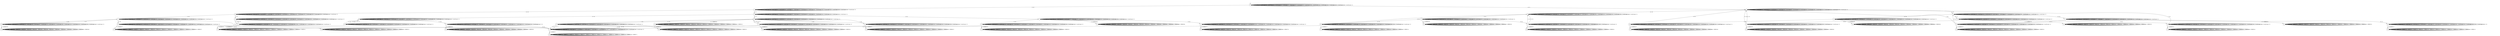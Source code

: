 digraph g {
__start0 [label="" shape="none"];

	s0 [shape="circle" label="0"];
	s1 [shape="circle" label="1"];
	s2 [shape="circle" label="2"];
	s3 [shape="circle" label="3"];
	s4 [shape="circle" label="4"];
	s5 [shape="circle" label="5"];
	s6 [shape="circle" label="6"];
	s7 [shape="circle" label="7"];
	s8 [shape="circle" label="8"];
	s9 [shape="circle" label="9"];
	s10 [shape="circle" label="10"];
	s11 [shape="circle" label="11"];
	s12 [shape="circle" label="12"];
	s13 [shape="circle" label="13"];
	s14 [shape="circle" label="14"];
	s15 [shape="circle" label="15"];
	s16 [shape="circle" label="16"];
	s17 [shape="circle" label="17"];
	s18 [shape="circle" label="18"];
	s19 [shape="circle" label="19"];
	s20 [shape="circle" label="20"];
	s21 [shape="circle" label="21"];
	s22 [shape="circle" label="22"];
	s23 [shape="circle" label="23"];
	s24 [shape="circle" label="24"];
	s25 [shape="circle" label="25"];
	s26 [shape="circle" label="26"];
	s27 [shape="circle" label="27"];
	s28 [shape="circle" label="28"];
	s29 [shape="circle" label="29"];
	s30 [shape="circle" label="30"];
	s31 [shape="circle" label="31"];
	s32 [shape="circle" label="32"];
	s33 [shape="circle" label="33"];
	s34 [shape="circle" label="34"];
	s35 [shape="circle" label="35"];
	s36 [shape="circle" label="36"];
	s37 [shape="circle" label="37"];
	s38 [shape="circle" label="38"];
	s39 [shape="circle" label="39"];
	s40 [shape="circle" label="40"];
	s41 [shape="circle" label="41"];
	s42 [shape="circle" label="42"];
	s43 [shape="circle" label="43"];
	s44 [shape="circle" label="44"];
	s45 [shape="circle" label="45"];
	s46 [shape="circle" label="46"];
	s47 [shape="circle" label="47"];
	s48 [shape="circle" label="48"];
	s49 [shape="circle" label="49"];
	s50 [shape="circle" label="50"];
	s51 [shape="circle" label="51"];
	s52 [shape="circle" label="52"];
	s53 [shape="circle" label="53"];
	s54 [shape="circle" label="54"];
	s55 [shape="circle" label="55"];
	s56 [shape="circle" label="56"];
	s57 [shape="circle" label="57"];
	s0 -> s0 [label="1 / Invalid input: 1;"];
	s0 -> s0 [label="2 / Invalid input: 2;"];
	s0 -> s0 [label="3 / Invalid input: 3;"];
	s0 -> s0 [label="4 / Invalid input: 4;"];
	s0 -> s0 [label="5 / Invalid input: 5;"];
	s0 -> s1 [label="6 / 20;"];
	s0 -> s0 [label="7 / Invalid input: 7;"];
	s0 -> s2 [label="8 / 17;"];
	s0 -> s0 [label="9 / Invalid input: 9;"];
	s0 -> s0 [label="10 / Invalid input: 10;"];
	s0 -> s0 [label="11 / Invalid input: 11;"];
	s0 -> s0 [label="12 / Invalid input: 12;"];
	s0 -> s0 [label="13 / Invalid input: 13;"];
	s0 -> s0 [label="14 / Invalid input: 14;"];
	s0 -> s0 [label="15 / Invalid input: 15;"];
	s1 -> s1 [label="1 / Invalid input: 1;"];
	s1 -> s1 [label="2 / Invalid input: 2;"];
	s1 -> s1 [label="3 / Invalid input: 3;"];
	s1 -> s1 [label="4 / Invalid input: 4;"];
	s1 -> s3 [label="5 / 20;"];
	s1 -> s1 [label="6 / Invalid input: 6;"];
	s1 -> s1 [label="7 / Invalid input: 7;"];
	s1 -> s1 [label="8 / Invalid input: 8;"];
	s1 -> s1 [label="9 / Invalid input: 9;"];
	s1 -> s4 [label="10 / 19;"];
	s1 -> s1 [label="11 / Invalid input: 11;"];
	s1 -> s1 [label="12 / Invalid input: 12;"];
	s1 -> s1 [label="13 / Invalid input: 13;"];
	s1 -> s1 [label="14 / Invalid input: 14;"];
	s1 -> s1 [label="15 / Invalid input: 15;"];
	s2 -> s2 [label="1 / Invalid input: 1;"];
	s2 -> s2 [label="2 / Invalid input: 2;"];
	s2 -> s2 [label="3 / Invalid input: 3;"];
	s2 -> s2 [label="4 / Invalid input: 4;"];
	s2 -> s2 [label="5 / Invalid input: 5;"];
	s2 -> s2 [label="6 / Invalid input: 6;"];
	s2 -> s2 [label="7 / Invalid input: 7;"];
	s2 -> s2 [label="8 / Invalid input: 8;"];
	s2 -> s5 [label="9 / 23;"];
	s2 -> s2 [label="10 / Invalid input: 10;"];
	s2 -> s2 [label="11 / Invalid input: 11;"];
	s2 -> s2 [label="12 / Invalid input: 12;"];
	s2 -> s2 [label="13 / Invalid input: 13;"];
	s2 -> s6 [label="14 / 18;"];
	s2 -> s2 [label="15 / Invalid input: 15;"];
	s3 -> s3 [label="1 / Invalid input: 1;"];
	s3 -> s7 [label="2 / 22;"];
	s3 -> s3 [label="3 / Invalid input: 3;"];
	s3 -> s3 [label="4 / Invalid input: 4;"];
	s3 -> s3 [label="5 / Invalid input: 5;"];
	s3 -> s3 [label="6 / Invalid input: 6;"];
	s3 -> s3 [label="7 / Invalid input: 7;"];
	s3 -> s3 [label="8 / Invalid input: 8;"];
	s3 -> s3 [label="9 / Invalid input: 9;"];
	s3 -> s8 [label="10 / 17;"];
	s3 -> s3 [label="11 / Invalid input: 11;"];
	s3 -> s3 [label="12 / Invalid input: 12;"];
	s3 -> s3 [label="13 / Invalid input: 13;"];
	s3 -> s3 [label="14 / Invalid input: 14;"];
	s3 -> s9 [label="15 / 23;"];
	s4 -> s4 [label="1 / Invalid input: 1;"];
	s4 -> s10 [label="2 / 16;"];
	s4 -> s4 [label="3 / Invalid input: 3;"];
	s4 -> s4 [label="4 / Invalid input: 4;"];
	s4 -> s11 [label="5 / 23;"];
	s4 -> s4 [label="6 / Invalid input: 6;"];
	s4 -> s4 [label="7 / Invalid input: 7;"];
	s4 -> s4 [label="8 / Invalid input: 8;"];
	s4 -> s4 [label="9 / Invalid input: 9;"];
	s4 -> s4 [label="10 / Invalid input: 10;"];
	s4 -> s4 [label="11 / Invalid input: 11;"];
	s4 -> s4 [label="12 / Invalid input: 12;"];
	s4 -> s4 [label="13 / Invalid input: 13;"];
	s4 -> s4 [label="14 / Invalid input: 14;"];
	s4 -> s4 [label="15 / Invalid input: 15;"];
	s5 -> s5 [label="1 / Invalid input: 1;"];
	s5 -> s5 [label="2 / Invalid input: 2;"];
	s5 -> s5 [label="3 / Invalid input: 3;"];
	s5 -> s5 [label="4 / Invalid input: 4;"];
	s5 -> s5 [label="5 / Invalid input: 5;"];
	s5 -> s5 [label="6 / Invalid input: 6;"];
	s5 -> s5 [label="7 / Invalid input: 7;"];
	s5 -> s5 [label="8 / Invalid input: 8;"];
	s5 -> s12 [label="9 / 17;"];
	s5 -> s5 [label="10 / Invalid input: 10;"];
	s5 -> s5 [label="11 / Invalid input: 11;"];
	s5 -> s5 [label="12 / Invalid input: 12;"];
	s5 -> s13 [label="13 / 18;"];
	s5 -> s14 [label="14 / 26;"];
	s5 -> s5 [label="15 / Invalid input: 15;"];
	s6 -> s6 [label="1 / Invalid input: 1;"];
	s6 -> s6 [label="2 / Invalid input: 2;"];
	s6 -> s6 [label="3 / Invalid input: 3;"];
	s6 -> s6 [label="4 / Invalid input: 4;"];
	s6 -> s6 [label="5 / Invalid input: 5;"];
	s6 -> s6 [label="6 / Invalid input: 6;"];
	s6 -> s6 [label="7 / Invalid input: 7;"];
	s6 -> s6 [label="8 / Invalid input: 8;"];
	s6 -> s15 [label="9 / 21;"];
	s6 -> s6 [label="10 / Invalid input: 10;"];
	s6 -> s6 [label="11 / Invalid input: 11;"];
	s6 -> s6 [label="12 / Invalid input: 12;"];
	s6 -> s6 [label="13 / Invalid input: 13;"];
	s6 -> s6 [label="14 / Invalid input: 14;"];
	s6 -> s6 [label="15 / Invalid input: 15;"];
	s7 -> s7 [label="1 / Invalid input: 1;"];
	s7 -> s7 [label="2 / Invalid input: 2;"];
	s7 -> s7 [label="3 / Invalid input: 3;"];
	s7 -> s16 [label="4 / 16;ERROR 86;"];
	s7 -> s7 [label="5 / Invalid input: 5;"];
	s7 -> s17 [label="6 / 23;"];
	s7 -> s7 [label="7 / Invalid input: 7;"];
	s7 -> s7 [label="8 / Invalid input: 8;"];
	s7 -> s18 [label="9 / 25;"];
	s7 -> s7 [label="10 / Invalid input: 10;"];
	s7 -> s7 [label="11 / Invalid input: 11;"];
	s7 -> s7 [label="12 / Invalid input: 12;"];
	s7 -> s7 [label="13 / Invalid input: 13;"];
	s7 -> s7 [label="14 / Invalid input: 14;"];
	s7 -> s7 [label="15 / Invalid input: 15;"];
	s8 -> s8 [label="1 / Invalid input: 1;"];
	s8 -> s8 [label="2 / Invalid input: 2;"];
	s8 -> s8 [label="3 / Invalid input: 3;"];
	s8 -> s8 [label="4 / Invalid input: 4;"];
	s8 -> s8 [label="5 / Invalid input: 5;"];
	s8 -> s8 [label="6 / Invalid input: 6;"];
	s8 -> s19 [label="7 / 22;"];
	s8 -> s20 [label="8 / 17;ERROR 43;"];
	s8 -> s8 [label="9 / Invalid input: 9;"];
	s8 -> s21 [label="10 / 21;"];
	s8 -> s8 [label="11 / Invalid input: 11;"];
	s8 -> s8 [label="12 / Invalid input: 12;"];
	s8 -> s22 [label="13 / 19;"];
	s8 -> s8 [label="14 / Invalid input: 14;"];
	s8 -> s8 [label="15 / Invalid input: 15;"];
	s9 -> s9 [label="1 / Invalid input: 1;"];
	s9 -> s9 [label="2 / Invalid input: 2;"];
	s9 -> s9 [label="3 / Invalid input: 3;"];
	s9 -> s9 [label="4 / Invalid input: 4;"];
	s9 -> s9 [label="5 / Invalid input: 5;"];
	s9 -> s9 [label="6 / Invalid input: 6;"];
	s9 -> s9 [label="7 / Invalid input: 7;"];
	s9 -> s9 [label="8 / Invalid input: 8;"];
	s9 -> s9 [label="9 / Invalid input: 9;"];
	s9 -> s9 [label="10 / Invalid input: 10;"];
	s9 -> s23 [label="11 / 26;"];
	s9 -> s9 [label="12 / Invalid input: 12;"];
	s9 -> s24 [label="13 / 22;"];
	s9 -> s9 [label="14 / Invalid input: 14;"];
	s9 -> s9 [label="15 / Invalid input: 15;"];
	s10 -> s10 [label="1 / Invalid input: 1;"];
	s10 -> s10 [label="2 / Invalid input: 2;"];
	s10 -> s10 [label="3 / Invalid input: 3;"];
	s10 -> s10 [label="4 / Invalid input: 4;"];
	s10 -> s10 [label="5 / Invalid input: 5;"];
	s10 -> s10 [label="6 / Invalid input: 6;"];
	s10 -> s10 [label="7 / Invalid input: 7;"];
	s10 -> s10 [label="8 / Invalid input: 8;"];
	s10 -> s10 [label="9 / Invalid input: 9;"];
	s10 -> s10 [label="10 / Invalid input: 10;"];
	s10 -> s10 [label="11 / Invalid input: 11;"];
	s10 -> s10 [label="12 / Invalid input: 12;"];
	s10 -> s25 [label="13 / 18;"];
	s10 -> s10 [label="14 / Invalid input: 14;"];
	s10 -> s10 [label="15 / Invalid input: 15;"];
	s11 -> s11 [label="1 / Invalid input: 1;"];
	s11 -> s11 [label="2 / Invalid input: 2;"];
	s11 -> s11 [label="3 / Invalid input: 3;"];
	s11 -> s11 [label="4 / Invalid input: 4;"];
	s11 -> s11 [label="5 / Invalid input: 5;"];
	s11 -> s11 [label="6 / Invalid input: 6;"];
	s11 -> s11 [label="7 / Invalid input: 7;"];
	s11 -> s26 [label="8 / 20;"];
	s11 -> s27 [label="9 / 22;"];
	s11 -> s11 [label="10 / Invalid input: 10;"];
	s11 -> s11 [label="11 / Invalid input: 11;"];
	s11 -> s11 [label="12 / Invalid input: 12;"];
	s11 -> s28 [label="13 / 24;"];
	s11 -> s11 [label="14 / Invalid input: 14;"];
	s11 -> s11 [label="15 / Invalid input: 15;"];
	s12 -> s12 [label="1 / Invalid input: 1;"];
	s12 -> s12 [label="2 / Invalid input: 2;"];
	s12 -> s12 [label="3 / Invalid input: 3;"];
	s12 -> s12 [label="4 / Invalid input: 4;"];
	s12 -> s29 [label="5 / 24;"];
	s12 -> s12 [label="6 / Invalid input: 6;"];
	s12 -> s12 [label="7 / Invalid input: 7;"];
	s12 -> s12 [label="8 / Invalid input: 8;"];
	s12 -> s30 [label="9 / 23;"];
	s12 -> s12 [label="10 / Invalid input: 10;"];
	s12 -> s31 [label="11 / 22;ERROR 28;"];
	s12 -> s12 [label="12 / Invalid input: 12;"];
	s12 -> s12 [label="13 / Invalid input: 13;"];
	s12 -> s12 [label="14 / Invalid input: 14;"];
	s12 -> s12 [label="15 / Invalid input: 15;"];
	s13 -> s13 [label="1 / Invalid input: 1;"];
	s13 -> s13 [label="2 / Invalid input: 2;"];
	s13 -> s13 [label="3 / Invalid input: 3;"];
	s13 -> s13 [label="4 / Invalid input: 4;"];
	s13 -> s13 [label="5 / Invalid input: 5;"];
	s13 -> s32 [label="6 / 17;ERROR 33;"];
	s13 -> s13 [label="7 / Invalid input: 7;"];
	s13 -> s13 [label="8 / Invalid input: 8;"];
	s13 -> s13 [label="9 / Invalid input: 9;"];
	s13 -> s33 [label="10 / 17;"];
	s13 -> s13 [label="11 / Invalid input: 11;"];
	s13 -> s13 [label="12 / Invalid input: 12;"];
	s13 -> s13 [label="13 / Invalid input: 13;"];
	s13 -> s34 [label="14 / 17;"];
	s13 -> s13 [label="15 / Invalid input: 15;"];
	s14 -> s35 [label="1 / 19;ERROR 69;"];
	s14 -> s14 [label="2 / Invalid input: 2;"];
	s14 -> s14 [label="3 / Invalid input: 3;"];
	s14 -> s36 [label="4 / 26;"];
	s14 -> s14 [label="5 / Invalid input: 5;"];
	s14 -> s14 [label="6 / Invalid input: 6;"];
	s14 -> s14 [label="7 / Invalid input: 7;"];
	s14 -> s14 [label="8 / Invalid input: 8;"];
	s14 -> s14 [label="9 / Invalid input: 9;"];
	s14 -> s14 [label="10 / Invalid input: 10;"];
	s14 -> s14 [label="11 / Invalid input: 11;"];
	s14 -> s14 [label="12 / Invalid input: 12;"];
	s14 -> s14 [label="13 / Invalid input: 13;"];
	s14 -> s14 [label="14 / Invalid input: 14;"];
	s14 -> s14 [label="15 / Invalid input: 15;"];
	s15 -> s15 [label="1 / Invalid input: 1;"];
	s15 -> s15 [label="2 / Invalid input: 2;"];
	s15 -> s15 [label="3 / Invalid input: 3;"];
	s15 -> s15 [label="4 / Invalid input: 4;"];
	s15 -> s15 [label="5 / Invalid input: 5;"];
	s15 -> s15 [label="6 / Invalid input: 6;"];
	s15 -> s15 [label="7 / Invalid input: 7;"];
	s15 -> s37 [label="8 / 24;"];
	s15 -> s15 [label="9 / Invalid input: 9;"];
	s15 -> s15 [label="10 / Invalid input: 10;"];
	s15 -> s15 [label="11 / Invalid input: 11;"];
	s15 -> s15 [label="12 / Invalid input: 12;"];
	s15 -> s38 [label="13 / 24;ERROR 49;"];
	s15 -> s15 [label="14 / Invalid input: 14;"];
	s15 -> s39 [label="15 / 22;"];
	s16 -> s16 [label="1 / ERROR 86;"];
	s16 -> s16 [label="2 / ERROR 86;"];
	s16 -> s16 [label="3 / ERROR 86;"];
	s16 -> s16 [label="4 / ERROR 86;"];
	s16 -> s16 [label="5 / ERROR 86;"];
	s16 -> s16 [label="6 / ERROR 86;"];
	s16 -> s16 [label="7 / ERROR 86;"];
	s16 -> s16 [label="8 / ERROR 86;"];
	s16 -> s16 [label="9 / ERROR 86;"];
	s16 -> s16 [label="10 / ERROR 86;"];
	s16 -> s16 [label="11 / ERROR 86;"];
	s16 -> s16 [label="12 / ERROR 86;"];
	s16 -> s16 [label="13 / ERROR 86;"];
	s16 -> s16 [label="14 / ERROR 86;"];
	s16 -> s16 [label="15 / ERROR 86;"];
	s17 -> s17 [label="1 / Invalid input: 1;"];
	s17 -> s17 [label="2 / Invalid input: 2;"];
	s17 -> s17 [label="3 / Invalid input: 3;"];
	s17 -> s17 [label="4 / Invalid input: 4;"];
	s17 -> s40 [label="5 / 20;ERROR 78;"];
	s17 -> s17 [label="6 / Invalid input: 6;"];
	s17 -> s17 [label="7 / Invalid input: 7;"];
	s17 -> s17 [label="8 / Invalid input: 8;"];
	s17 -> s17 [label="9 / 18;"];
	s17 -> s17 [label="10 / Invalid input: 10;"];
	s17 -> s17 [label="11 / Invalid input: 11;"];
	s17 -> s17 [label="12 / Invalid input: 12;"];
	s17 -> s17 [label="13 / Invalid input: 13;"];
	s17 -> s17 [label="14 / Invalid input: 14;"];
	s17 -> s17 [label="15 / Invalid input: 15;"];
	s18 -> s18 [label="1 / Invalid input: 1;"];
	s18 -> s18 [label="2 / Invalid input: 2;"];
	s18 -> s18 [label="3 / Invalid input: 3;"];
	s18 -> s18 [label="4 / Invalid input: 4;"];
	s18 -> s18 [label="5 / Invalid input: 5;"];
	s18 -> s18 [label="6 / Invalid input: 6;"];
	s18 -> s18 [label="7 / Invalid input: 7;"];
	s18 -> s18 [label="8 / Invalid input: 8;"];
	s18 -> s41 [label="9 / 22;ERROR 30;"];
	s18 -> s27 [label="10 / 20;"];
	s18 -> s18 [label="11 / Invalid input: 11;"];
	s18 -> s18 [label="12 / Invalid input: 12;"];
	s18 -> s18 [label="13 / Invalid input: 13;"];
	s18 -> s18 [label="14 / Invalid input: 14;"];
	s18 -> s18 [label="15 / Invalid input: 15;"];
	s19 -> s19 [label="1 / Invalid input: 1;"];
	s19 -> s19 [label="2 / Invalid input: 2;"];
	s19 -> s19 [label="3 / Invalid input: 3;"];
	s19 -> s19 [label="4 / Invalid input: 4;"];
	s19 -> s8 [label="5 / 20;"];
	s19 -> s19 [label="6 / Invalid input: 6;"];
	s19 -> s19 [label="7 / Invalid input: 7;"];
	s19 -> s42 [label="8 / 17;ERROR 47;"];
	s19 -> s19 [label="9 / Invalid input: 9;"];
	s19 -> s19 [label="10 / Invalid input: 10;"];
	s19 -> s19 [label="11 / Invalid input: 11;"];
	s19 -> s19 [label="12 / Invalid input: 12;"];
	s19 -> s19 [label="13 / Invalid input: 13;"];
	s19 -> s19 [label="14 / Invalid input: 14;"];
	s19 -> s19 [label="15 / Invalid input: 15;"];
	s20 -> s20 [label="1 / ERROR 43;"];
	s20 -> s20 [label="2 / ERROR 43;"];
	s20 -> s20 [label="3 / ERROR 43;"];
	s20 -> s20 [label="4 / ERROR 43;"];
	s20 -> s20 [label="5 / ERROR 43;"];
	s20 -> s20 [label="6 / ERROR 43;"];
	s20 -> s20 [label="7 / ERROR 43;"];
	s20 -> s20 [label="8 / ERROR 43;"];
	s20 -> s20 [label="9 / ERROR 43;"];
	s20 -> s20 [label="10 / ERROR 43;"];
	s20 -> s20 [label="11 / ERROR 43;"];
	s20 -> s20 [label="12 / ERROR 43;"];
	s20 -> s20 [label="13 / ERROR 43;"];
	s20 -> s20 [label="14 / ERROR 43;"];
	s20 -> s20 [label="15 / ERROR 43;"];
	s21 -> s43 [label="1 / 25;ERROR 40;"];
	s21 -> s21 [label="2 / Invalid input: 2;"];
	s21 -> s21 [label="3 / Invalid input: 3;"];
	s21 -> s21 [label="4 / Invalid input: 4;"];
	s21 -> s21 [label="5 / Invalid input: 5;"];
	s21 -> s21 [label="6 / Invalid input: 6;"];
	s21 -> s21 [label="7 / Invalid input: 7;"];
	s21 -> s21 [label="8 / Invalid input: 8;"];
	s21 -> s21 [label="9 / Invalid input: 9;"];
	s21 -> s8 [label="10 / 19;"];
	s21 -> s27 [label="11 / 23;"];
	s21 -> s21 [label="12 / Invalid input: 12;"];
	s21 -> s21 [label="13 / Invalid input: 13;"];
	s21 -> s21 [label="14 / Invalid input: 14;"];
	s21 -> s21 [label="15 / Invalid input: 15;"];
	s22 -> s22 [label="1 / Invalid input: 1;"];
	s22 -> s22 [label="2 / Invalid input: 2;"];
	s22 -> s22 [label="3 / Invalid input: 3;"];
	s22 -> s27 [label="4 / 24;"];
	s22 -> s22 [label="5 / Invalid input: 5;"];
	s22 -> s22 [label="6 / Invalid input: 6;"];
	s22 -> s8 [label="7 / 23;"];
	s22 -> s22 [label="8 / Invalid input: 8;"];
	s22 -> s22 [label="9 / Invalid input: 9;"];
	s22 -> s22 [label="10 / Invalid input: 10;"];
	s22 -> s44 [label="11 / 20;ERROR 25;"];
	s22 -> s22 [label="12 / Invalid input: 12;"];
	s22 -> s27 [label="13 / 17;"];
	s22 -> s22 [label="14 / Invalid input: 14;"];
	s22 -> s22 [label="15 / Invalid input: 15;"];
	s23 -> s23 [label="1 / Invalid input: 1;"];
	s23 -> s23 [label="2 / Invalid input: 2;"];
	s23 -> s45 [label="3 / 22;ERROR 88;"];
	s23 -> s23 [label="4 / Invalid input: 4;"];
	s23 -> s23 [label="5 / Invalid input: 5;"];
	s23 -> s23 [label="6 / Invalid input: 6;"];
	s23 -> s23 [label="7 / Invalid input: 7;"];
	s23 -> s23 [label="8 / Invalid input: 8;"];
	s23 -> s23 [label="9 / Invalid input: 9;"];
	s23 -> s27 [label="10 / 21;"];
	s23 -> s23 [label="11 / Invalid input: 11;"];
	s23 -> s23 [label="12 / Invalid input: 12;"];
	s23 -> s23 [label="13 / Invalid input: 13;"];
	s23 -> s23 [label="14 / Invalid input: 14;"];
	s23 -> s23 [label="15 / 25;"];
	s24 -> s46 [label="1 / 20;ERROR 23;"];
	s24 -> s24 [label="2 / Invalid input: 2;"];
	s24 -> s24 [label="3 / Invalid input: 3;"];
	s24 -> s24 [label="4 / Invalid input: 4;"];
	s24 -> s24 [label="5 / 23;"];
	s24 -> s24 [label="6 / Invalid input: 6;"];
	s24 -> s24 [label="7 / Invalid input: 7;"];
	s24 -> s24 [label="8 / Invalid input: 8;"];
	s24 -> s24 [label="9 / Invalid input: 9;"];
	s24 -> s24 [label="10 / Invalid input: 10;"];
	s24 -> s9 [label="11 / 22;"];
	s24 -> s24 [label="12 / Invalid input: 12;"];
	s24 -> s9 [label="13 / 20;"];
	s24 -> s24 [label="14 / Invalid input: 14;"];
	s24 -> s24 [label="15 / Invalid input: 15;"];
	s25 -> s47 [label="1 / 19;ERROR 41;"];
	s25 -> s25 [label="2 / Invalid input: 2;"];
	s25 -> s25 [label="3 / Invalid input: 3;"];
	s25 -> s25 [label="4 / Invalid input: 4;"];
	s25 -> s25 [label="5 / Invalid input: 5;"];
	s25 -> s25 [label="6 / 20;"];
	s25 -> s25 [label="7 / Invalid input: 7;"];
	s25 -> s25 [label="8 / Invalid input: 8;"];
	s25 -> s10 [label="9 / 25;"];
	s25 -> s25 [label="10 / Invalid input: 10;"];
	s25 -> s25 [label="11 / 24;"];
	s25 -> s25 [label="12 / Invalid input: 12;"];
	s25 -> s25 [label="13 / Invalid input: 13;"];
	s25 -> s25 [label="14 / Invalid input: 14;"];
	s25 -> s25 [label="15 / Invalid input: 15;"];
	s26 -> s11 [label="1 / 23;"];
	s26 -> s26 [label="2 / Invalid input: 2;"];
	s26 -> s26 [label="3 / Invalid input: 3;"];
	s26 -> s26 [label="4 / Invalid input: 4;"];
	s26 -> s26 [label="5 / Invalid input: 5;"];
	s26 -> s26 [label="6 / Invalid input: 6;"];
	s26 -> s26 [label="7 / Invalid input: 7;"];
	s26 -> s26 [label="8 / Invalid input: 8;"];
	s26 -> s48 [label="9 / 20;ERROR 89;"];
	s26 -> s26 [label="10 / Invalid input: 10;"];
	s26 -> s26 [label="11 / Invalid input: 11;"];
	s26 -> s26 [label="12 / Invalid input: 12;"];
	s26 -> s26 [label="13 / Invalid input: 13;"];
	s26 -> s26 [label="14 / Invalid input: 14;"];
	s26 -> s26 [label="15 / Invalid input: 15;"];
	s27 -> s27 [label="1 / 22;"];
	s27 -> s27 [label="2 / Invalid input: 2;"];
	s27 -> s27 [label="3 / Invalid input: 3;"];
	s27 -> s27 [label="4 / Invalid input: 4;"];
	s27 -> s27 [label="5 / Invalid input: 5;"];
	s27 -> s27 [label="6 / Invalid input: 6;"];
	s27 -> s27 [label="7 / Invalid input: 7;"];
	s27 -> s49 [label="8 / 25;ERROR 71;"];
	s27 -> s27 [label="9 / Invalid input: 9;"];
	s27 -> s27 [label="10 / 17;"];
	s27 -> s27 [label="11 / Invalid input: 11;"];
	s27 -> s27 [label="12 / Invalid input: 12;"];
	s27 -> s27 [label="13 / 22;"];
	s27 -> s27 [label="14 / Invalid input: 14;"];
	s27 -> s27 [label="15 / Invalid input: 15;"];
	s28 -> s28 [label="1 / Invalid input: 1;"];
	s28 -> s28 [label="2 / Invalid input: 2;"];
	s28 -> s50 [label="3 / 20;ERROR 57;"];
	s28 -> s28 [label="4 / Invalid input: 4;"];
	s28 -> s28 [label="5 / Invalid input: 5;"];
	s28 -> s28 [label="6 / Invalid input: 6;"];
	s28 -> s28 [label="7 / Invalid input: 7;"];
	s28 -> s28 [label="8 / Invalid input: 8;"];
	s28 -> s28 [label="9 / Invalid input: 9;"];
	s28 -> s28 [label="10 / Invalid input: 10;"];
	s28 -> s28 [label="11 / Invalid input: 11;"];
	s28 -> s28 [label="12 / Invalid input: 12;"];
	s28 -> s27 [label="13 / 19;"];
	s28 -> s28 [label="14 / Invalid input: 14;"];
	s28 -> s28 [label="15 / Invalid input: 15;"];
	s29 -> s29 [label="1 / Invalid input: 1;"];
	s29 -> s29 [label="2 / Invalid input: 2;"];
	s29 -> s29 [label="3 / Invalid input: 3;"];
	s29 -> s29 [label="4 / Invalid input: 4;"];
	s29 -> s29 [label="5 / Invalid input: 5;"];
	s29 -> s29 [label="6 / Invalid input: 6;"];
	s29 -> s2 [label="7 / 18;"];
	s29 -> s29 [label="8 / Invalid input: 8;"];
	s29 -> s51 [label="9 / 16;ERROR 42;"];
	s29 -> s29 [label="10 / Invalid input: 10;"];
	s29 -> s29 [label="11 / Invalid input: 11;"];
	s29 -> s29 [label="12 / Invalid input: 12;"];
	s29 -> s29 [label="13 / Invalid input: 13;"];
	s29 -> s29 [label="14 / Invalid input: 14;"];
	s29 -> s29 [label="15 / Invalid input: 15;"];
	s30 -> s30 [label="1 / Invalid input: 1;"];
	s30 -> s30 [label="2 / Invalid input: 2;"];
	s30 -> s30 [label="3 / Invalid input: 3;"];
	s30 -> s30 [label="4 / Invalid input: 4;"];
	s30 -> s52 [label="5 / 22;ERROR 80;"];
	s30 -> s30 [label="6 / Invalid input: 6;"];
	s30 -> s30 [label="7 / Invalid input: 7;"];
	s30 -> s30 [label="8 / Invalid input: 8;"];
	s30 -> s30 [label="9 / Invalid input: 9;"];
	s30 -> s2 [label="10 / 19;"];
	s30 -> s30 [label="11 / Invalid input: 11;"];
	s30 -> s2 [label="12 / 22;"];
	s30 -> s30 [label="13 / Invalid input: 13;"];
	s30 -> s30 [label="14 / Invalid input: 14;"];
	s30 -> s30 [label="15 / Invalid input: 15;"];
	s31 -> s31 [label="1 / ERROR 28;"];
	s31 -> s31 [label="2 / ERROR 28;"];
	s31 -> s31 [label="3 / ERROR 28;"];
	s31 -> s31 [label="4 / ERROR 28;"];
	s31 -> s31 [label="5 / ERROR 28;"];
	s31 -> s31 [label="6 / ERROR 28;"];
	s31 -> s31 [label="7 / ERROR 28;"];
	s31 -> s31 [label="8 / ERROR 28;"];
	s31 -> s31 [label="9 / ERROR 28;"];
	s31 -> s31 [label="10 / ERROR 28;"];
	s31 -> s31 [label="11 / ERROR 28;"];
	s31 -> s31 [label="12 / ERROR 28;"];
	s31 -> s31 [label="13 / ERROR 28;"];
	s31 -> s31 [label="14 / ERROR 28;"];
	s31 -> s31 [label="15 / ERROR 28;"];
	s32 -> s32 [label="1 / ERROR 33;"];
	s32 -> s32 [label="2 / ERROR 33;"];
	s32 -> s32 [label="3 / ERROR 33;"];
	s32 -> s32 [label="4 / ERROR 33;"];
	s32 -> s32 [label="5 / ERROR 33;"];
	s32 -> s32 [label="6 / ERROR 33;"];
	s32 -> s32 [label="7 / ERROR 33;"];
	s32 -> s32 [label="8 / ERROR 33;"];
	s32 -> s32 [label="9 / ERROR 33;"];
	s32 -> s32 [label="10 / ERROR 33;"];
	s32 -> s32 [label="11 / ERROR 33;"];
	s32 -> s32 [label="12 / ERROR 33;"];
	s32 -> s32 [label="13 / ERROR 33;"];
	s32 -> s32 [label="14 / ERROR 33;"];
	s32 -> s32 [label="15 / ERROR 33;"];
	s33 -> s33 [label="1 / Invalid input: 1;"];
	s33 -> s33 [label="2 / Invalid input: 2;"];
	s33 -> s33 [label="3 / Invalid input: 3;"];
	s33 -> s33 [label="4 / Invalid input: 4;"];
	s33 -> s33 [label="5 / Invalid input: 5;"];
	s33 -> s5 [label="6 / 22;"];
	s33 -> s2 [label="7 / 20;"];
	s33 -> s33 [label="8 / Invalid input: 8;"];
	s33 -> s33 [label="9 / Invalid input: 9;"];
	s33 -> s33 [label="10 / Invalid input: 10;"];
	s33 -> s53 [label="11 / 23;ERROR 54;"];
	s33 -> s33 [label="12 / Invalid input: 12;"];
	s33 -> s33 [label="13 / Invalid input: 13;"];
	s33 -> s33 [label="14 / Invalid input: 14;"];
	s33 -> s33 [label="15 / Invalid input: 15;"];
	s34 -> s34 [label="1 / Invalid input: 1;"];
	s34 -> s34 [label="2 / Invalid input: 2;"];
	s34 -> s34 [label="3 / Invalid input: 3;"];
	s34 -> s34 [label="4 / Invalid input: 4;"];
	s34 -> s54 [label="5 / 26;ERROR 12;"];
	s34 -> s34 [label="6 / Invalid input: 6;"];
	s34 -> s34 [label="7 / Invalid input: 7;"];
	s34 -> s34 [label="8 / Invalid input: 8;"];
	s34 -> s34 [label="9 / Invalid input: 9;"];
	s34 -> s34 [label="10 / Invalid input: 10;"];
	s34 -> s34 [label="11 / Invalid input: 11;"];
	s34 -> s34 [label="12 / Invalid input: 12;"];
	s34 -> s34 [label="13 / 25;"];
	s34 -> s34 [label="14 / Invalid input: 14;"];
	s34 -> s34 [label="15 / 25;"];
	s35 -> s35 [label="1 / ERROR 69;"];
	s35 -> s35 [label="2 / ERROR 69;"];
	s35 -> s35 [label="3 / ERROR 69;"];
	s35 -> s35 [label="4 / ERROR 69;"];
	s35 -> s35 [label="5 / ERROR 69;"];
	s35 -> s35 [label="6 / ERROR 69;"];
	s35 -> s35 [label="7 / ERROR 69;"];
	s35 -> s35 [label="8 / ERROR 69;"];
	s35 -> s35 [label="9 / ERROR 69;"];
	s35 -> s35 [label="10 / ERROR 69;"];
	s35 -> s35 [label="11 / ERROR 69;"];
	s35 -> s35 [label="12 / ERROR 69;"];
	s35 -> s35 [label="13 / ERROR 69;"];
	s35 -> s35 [label="14 / ERROR 69;"];
	s35 -> s35 [label="15 / ERROR 69;"];
	s36 -> s36 [label="1 / Invalid input: 1;"];
	s36 -> s36 [label="2 / Invalid input: 2;"];
	s36 -> s55 [label="3 / 24;ERROR 48;"];
	s36 -> s36 [label="4 / Invalid input: 4;"];
	s36 -> s36 [label="5 / Invalid input: 5;"];
	s36 -> s2 [label="6 / 25;"];
	s36 -> s36 [label="7 / Invalid input: 7;"];
	s36 -> s36 [label="8 / Invalid input: 8;"];
	s36 -> s36 [label="9 / Invalid input: 9;"];
	s36 -> s36 [label="10 / Invalid input: 10;"];
	s36 -> s36 [label="11 / Invalid input: 11;"];
	s36 -> s36 [label="12 / Invalid input: 12;"];
	s36 -> s36 [label="13 / Invalid input: 13;"];
	s36 -> s36 [label="14 / Invalid input: 14;"];
	s36 -> s36 [label="15 / Invalid input: 15;"];
	s37 -> s6 [label="1 / 22;"];
	s37 -> s37 [label="2 / Invalid input: 2;"];
	s37 -> s37 [label="3 / Invalid input: 3;"];
	s37 -> s37 [label="4 / Invalid input: 4;"];
	s37 -> s37 [label="5 / Invalid input: 5;"];
	s37 -> s56 [label="6 / 24;ERROR 91;"];
	s37 -> s37 [label="7 / Invalid input: 7;"];
	s37 -> s37 [label="8 / Invalid input: 8;"];
	s37 -> s37 [label="9 / Invalid input: 9;"];
	s37 -> s37 [label="10 / Invalid input: 10;"];
	s37 -> s37 [label="11 / Invalid input: 11;"];
	s37 -> s37 [label="12 / 19;"];
	s37 -> s6 [label="13 / 25;"];
	s37 -> s37 [label="14 / Invalid input: 14;"];
	s37 -> s37 [label="15 / Invalid input: 15;"];
	s38 -> s38 [label="1 / ERROR 49;"];
	s38 -> s38 [label="2 / ERROR 49;"];
	s38 -> s38 [label="3 / ERROR 49;"];
	s38 -> s38 [label="4 / ERROR 49;"];
	s38 -> s38 [label="5 / ERROR 49;"];
	s38 -> s38 [label="6 / ERROR 49;"];
	s38 -> s38 [label="7 / ERROR 49;"];
	s38 -> s38 [label="8 / ERROR 49;"];
	s38 -> s38 [label="9 / ERROR 49;"];
	s38 -> s38 [label="10 / ERROR 49;"];
	s38 -> s38 [label="11 / ERROR 49;"];
	s38 -> s38 [label="12 / ERROR 49;"];
	s38 -> s38 [label="13 / ERROR 49;"];
	s38 -> s38 [label="14 / ERROR 49;"];
	s38 -> s38 [label="15 / ERROR 49;"];
	s39 -> s39 [label="1 / Invalid input: 1;"];
	s39 -> s39 [label="2 / Invalid input: 2;"];
	s39 -> s57 [label="3 / 19;ERROR 14;"];
	s39 -> s39 [label="4 / Invalid input: 4;"];
	s39 -> s39 [label="5 / Invalid input: 5;"];
	s39 -> s6 [label="6 / 20;"];
	s39 -> s39 [label="7 / Invalid input: 7;"];
	s39 -> s39 [label="8 / Invalid input: 8;"];
	s39 -> s27 [label="9 / 17;"];
	s39 -> s39 [label="10 / Invalid input: 10;"];
	s39 -> s39 [label="11 / Invalid input: 11;"];
	s39 -> s39 [label="12 / Invalid input: 12;"];
	s39 -> s39 [label="13 / 24;"];
	s39 -> s39 [label="14 / Invalid input: 14;"];
	s39 -> s39 [label="15 / Invalid input: 15;"];
	s40 -> s40 [label="1 / ERROR 78;"];
	s40 -> s40 [label="2 / ERROR 78;"];
	s40 -> s40 [label="3 / ERROR 78;"];
	s40 -> s40 [label="4 / ERROR 78;"];
	s40 -> s40 [label="5 / ERROR 78;"];
	s40 -> s40 [label="6 / ERROR 78;"];
	s40 -> s40 [label="7 / ERROR 78;"];
	s40 -> s40 [label="8 / ERROR 78;"];
	s40 -> s40 [label="9 / ERROR 78;"];
	s40 -> s40 [label="10 / ERROR 78;"];
	s40 -> s40 [label="11 / ERROR 78;"];
	s40 -> s40 [label="12 / ERROR 78;"];
	s40 -> s40 [label="13 / ERROR 78;"];
	s40 -> s40 [label="14 / ERROR 78;"];
	s40 -> s40 [label="15 / ERROR 78;"];
	s41 -> s41 [label="1 / ERROR 30;"];
	s41 -> s41 [label="2 / ERROR 30;"];
	s41 -> s41 [label="3 / ERROR 30;"];
	s41 -> s41 [label="4 / ERROR 30;"];
	s41 -> s41 [label="5 / ERROR 30;"];
	s41 -> s41 [label="6 / ERROR 30;"];
	s41 -> s41 [label="7 / ERROR 30;"];
	s41 -> s41 [label="8 / ERROR 30;"];
	s41 -> s41 [label="9 / ERROR 30;"];
	s41 -> s41 [label="10 / ERROR 30;"];
	s41 -> s41 [label="11 / ERROR 30;"];
	s41 -> s41 [label="12 / ERROR 30;"];
	s41 -> s41 [label="13 / ERROR 30;"];
	s41 -> s41 [label="14 / ERROR 30;"];
	s41 -> s41 [label="15 / ERROR 30;"];
	s42 -> s42 [label="1 / ERROR 47;"];
	s42 -> s42 [label="2 / ERROR 47;"];
	s42 -> s42 [label="3 / ERROR 47;"];
	s42 -> s42 [label="4 / ERROR 47;"];
	s42 -> s42 [label="5 / ERROR 47;"];
	s42 -> s42 [label="6 / ERROR 47;"];
	s42 -> s42 [label="7 / ERROR 47;"];
	s42 -> s42 [label="8 / ERROR 47;"];
	s42 -> s42 [label="9 / ERROR 47;"];
	s42 -> s42 [label="10 / ERROR 47;"];
	s42 -> s42 [label="11 / ERROR 47;"];
	s42 -> s42 [label="12 / ERROR 47;"];
	s42 -> s42 [label="13 / ERROR 47;"];
	s42 -> s42 [label="14 / ERROR 47;"];
	s42 -> s42 [label="15 / ERROR 47;"];
	s43 -> s43 [label="1 / ERROR 40;"];
	s43 -> s43 [label="2 / ERROR 40;"];
	s43 -> s43 [label="3 / ERROR 40;"];
	s43 -> s43 [label="4 / ERROR 40;"];
	s43 -> s43 [label="5 / ERROR 40;"];
	s43 -> s43 [label="6 / ERROR 40;"];
	s43 -> s43 [label="7 / ERROR 40;"];
	s43 -> s43 [label="8 / ERROR 40;"];
	s43 -> s43 [label="9 / ERROR 40;"];
	s43 -> s43 [label="10 / ERROR 40;"];
	s43 -> s43 [label="11 / ERROR 40;"];
	s43 -> s43 [label="12 / ERROR 40;"];
	s43 -> s43 [label="13 / ERROR 40;"];
	s43 -> s43 [label="14 / ERROR 40;"];
	s43 -> s43 [label="15 / ERROR 40;"];
	s44 -> s44 [label="1 / ERROR 25;"];
	s44 -> s44 [label="2 / ERROR 25;"];
	s44 -> s44 [label="3 / ERROR 25;"];
	s44 -> s44 [label="4 / ERROR 25;"];
	s44 -> s44 [label="5 / ERROR 25;"];
	s44 -> s44 [label="6 / ERROR 25;"];
	s44 -> s44 [label="7 / ERROR 25;"];
	s44 -> s44 [label="8 / ERROR 25;"];
	s44 -> s44 [label="9 / ERROR 25;"];
	s44 -> s44 [label="10 / ERROR 25;"];
	s44 -> s44 [label="11 / ERROR 25;"];
	s44 -> s44 [label="12 / ERROR 25;"];
	s44 -> s44 [label="13 / ERROR 25;"];
	s44 -> s44 [label="14 / ERROR 25;"];
	s44 -> s44 [label="15 / ERROR 25;"];
	s45 -> s45 [label="1 / ERROR 88;"];
	s45 -> s45 [label="2 / ERROR 88;"];
	s45 -> s45 [label="3 / ERROR 88;"];
	s45 -> s45 [label="4 / ERROR 88;"];
	s45 -> s45 [label="5 / ERROR 88;"];
	s45 -> s45 [label="6 / ERROR 88;"];
	s45 -> s45 [label="7 / ERROR 88;"];
	s45 -> s45 [label="8 / ERROR 88;"];
	s45 -> s45 [label="9 / ERROR 88;"];
	s45 -> s45 [label="10 / ERROR 88;"];
	s45 -> s45 [label="11 / ERROR 88;"];
	s45 -> s45 [label="12 / ERROR 88;"];
	s45 -> s45 [label="13 / ERROR 88;"];
	s45 -> s45 [label="14 / ERROR 88;"];
	s45 -> s45 [label="15 / ERROR 88;"];
	s46 -> s46 [label="1 / ERROR 23;"];
	s46 -> s46 [label="2 / ERROR 23;"];
	s46 -> s46 [label="3 / ERROR 23;"];
	s46 -> s46 [label="4 / ERROR 23;"];
	s46 -> s46 [label="5 / ERROR 23;"];
	s46 -> s46 [label="6 / ERROR 23;"];
	s46 -> s46 [label="7 / ERROR 23;"];
	s46 -> s46 [label="8 / ERROR 23;"];
	s46 -> s46 [label="9 / ERROR 23;"];
	s46 -> s46 [label="10 / ERROR 23;"];
	s46 -> s46 [label="11 / ERROR 23;"];
	s46 -> s46 [label="12 / ERROR 23;"];
	s46 -> s46 [label="13 / ERROR 23;"];
	s46 -> s46 [label="14 / ERROR 23;"];
	s46 -> s46 [label="15 / ERROR 23;"];
	s47 -> s47 [label="1 / ERROR 41;"];
	s47 -> s47 [label="2 / ERROR 41;"];
	s47 -> s47 [label="3 / ERROR 41;"];
	s47 -> s47 [label="4 / ERROR 41;"];
	s47 -> s47 [label="5 / ERROR 41;"];
	s47 -> s47 [label="6 / ERROR 41;"];
	s47 -> s47 [label="7 / ERROR 41;"];
	s47 -> s47 [label="8 / ERROR 41;"];
	s47 -> s47 [label="9 / ERROR 41;"];
	s47 -> s47 [label="10 / ERROR 41;"];
	s47 -> s47 [label="11 / ERROR 41;"];
	s47 -> s47 [label="12 / ERROR 41;"];
	s47 -> s47 [label="13 / ERROR 41;"];
	s47 -> s47 [label="14 / ERROR 41;"];
	s47 -> s47 [label="15 / ERROR 41;"];
	s48 -> s48 [label="1 / ERROR 89;"];
	s48 -> s48 [label="2 / ERROR 89;"];
	s48 -> s48 [label="3 / ERROR 89;"];
	s48 -> s48 [label="4 / ERROR 89;"];
	s48 -> s48 [label="5 / ERROR 89;"];
	s48 -> s48 [label="6 / ERROR 89;"];
	s48 -> s48 [label="7 / ERROR 89;"];
	s48 -> s48 [label="8 / ERROR 89;"];
	s48 -> s48 [label="9 / ERROR 89;"];
	s48 -> s48 [label="10 / ERROR 89;"];
	s48 -> s48 [label="11 / ERROR 89;"];
	s48 -> s48 [label="12 / ERROR 89;"];
	s48 -> s48 [label="13 / ERROR 89;"];
	s48 -> s48 [label="14 / ERROR 89;"];
	s48 -> s48 [label="15 / ERROR 89;"];
	s49 -> s49 [label="1 / ERROR 71;"];
	s49 -> s49 [label="2 / ERROR 71;"];
	s49 -> s49 [label="3 / ERROR 71;"];
	s49 -> s49 [label="4 / ERROR 71;"];
	s49 -> s49 [label="5 / ERROR 71;"];
	s49 -> s49 [label="6 / ERROR 71;"];
	s49 -> s49 [label="7 / ERROR 71;"];
	s49 -> s49 [label="8 / ERROR 71;"];
	s49 -> s49 [label="9 / ERROR 71;"];
	s49 -> s49 [label="10 / ERROR 71;"];
	s49 -> s49 [label="11 / ERROR 71;"];
	s49 -> s49 [label="12 / ERROR 71;"];
	s49 -> s49 [label="13 / ERROR 71;"];
	s49 -> s49 [label="14 / ERROR 71;"];
	s49 -> s49 [label="15 / ERROR 71;"];
	s50 -> s50 [label="1 / ERROR 57;"];
	s50 -> s50 [label="2 / ERROR 57;"];
	s50 -> s50 [label="3 / ERROR 57;"];
	s50 -> s50 [label="4 / ERROR 57;"];
	s50 -> s50 [label="5 / ERROR 57;"];
	s50 -> s50 [label="6 / ERROR 57;"];
	s50 -> s50 [label="7 / ERROR 57;"];
	s50 -> s50 [label="8 / ERROR 57;"];
	s50 -> s50 [label="9 / ERROR 57;"];
	s50 -> s50 [label="10 / ERROR 57;"];
	s50 -> s50 [label="11 / ERROR 57;"];
	s50 -> s50 [label="12 / ERROR 57;"];
	s50 -> s50 [label="13 / ERROR 57;"];
	s50 -> s50 [label="14 / ERROR 57;"];
	s50 -> s50 [label="15 / ERROR 57;"];
	s51 -> s51 [label="1 / ERROR 42;"];
	s51 -> s51 [label="2 / ERROR 42;"];
	s51 -> s51 [label="3 / ERROR 42;"];
	s51 -> s51 [label="4 / ERROR 42;"];
	s51 -> s51 [label="5 / ERROR 42;"];
	s51 -> s51 [label="6 / ERROR 42;"];
	s51 -> s51 [label="7 / ERROR 42;"];
	s51 -> s51 [label="8 / ERROR 42;"];
	s51 -> s51 [label="9 / ERROR 42;"];
	s51 -> s51 [label="10 / ERROR 42;"];
	s51 -> s51 [label="11 / ERROR 42;"];
	s51 -> s51 [label="12 / ERROR 42;"];
	s51 -> s51 [label="13 / ERROR 42;"];
	s51 -> s51 [label="14 / ERROR 42;"];
	s51 -> s51 [label="15 / ERROR 42;"];
	s52 -> s52 [label="1 / ERROR 80;"];
	s52 -> s52 [label="2 / ERROR 80;"];
	s52 -> s52 [label="3 / ERROR 80;"];
	s52 -> s52 [label="4 / ERROR 80;"];
	s52 -> s52 [label="5 / ERROR 80;"];
	s52 -> s52 [label="6 / ERROR 80;"];
	s52 -> s52 [label="7 / ERROR 80;"];
	s52 -> s52 [label="8 / ERROR 80;"];
	s52 -> s52 [label="9 / ERROR 80;"];
	s52 -> s52 [label="10 / ERROR 80;"];
	s52 -> s52 [label="11 / ERROR 80;"];
	s52 -> s52 [label="12 / ERROR 80;"];
	s52 -> s52 [label="13 / ERROR 80;"];
	s52 -> s52 [label="14 / ERROR 80;"];
	s52 -> s52 [label="15 / ERROR 80;"];
	s53 -> s53 [label="1 / ERROR 54;"];
	s53 -> s53 [label="2 / ERROR 54;"];
	s53 -> s53 [label="3 / ERROR 54;"];
	s53 -> s53 [label="4 / ERROR 54;"];
	s53 -> s53 [label="5 / ERROR 54;"];
	s53 -> s53 [label="6 / ERROR 54;"];
	s53 -> s53 [label="7 / ERROR 54;"];
	s53 -> s53 [label="8 / ERROR 54;"];
	s53 -> s53 [label="9 / ERROR 54;"];
	s53 -> s53 [label="10 / ERROR 54;"];
	s53 -> s53 [label="11 / ERROR 54;"];
	s53 -> s53 [label="12 / ERROR 54;"];
	s53 -> s53 [label="13 / ERROR 54;"];
	s53 -> s53 [label="14 / ERROR 54;"];
	s53 -> s53 [label="15 / ERROR 54;"];
	s54 -> s54 [label="1 / ERROR 12;"];
	s54 -> s54 [label="2 / ERROR 12;"];
	s54 -> s54 [label="3 / ERROR 12;"];
	s54 -> s54 [label="4 / ERROR 12;"];
	s54 -> s54 [label="5 / ERROR 12;"];
	s54 -> s54 [label="6 / ERROR 12;"];
	s54 -> s54 [label="7 / ERROR 12;"];
	s54 -> s54 [label="8 / ERROR 12;"];
	s54 -> s54 [label="9 / ERROR 12;"];
	s54 -> s54 [label="10 / ERROR 12;"];
	s54 -> s54 [label="11 / ERROR 12;"];
	s54 -> s54 [label="12 / ERROR 12;"];
	s54 -> s54 [label="13 / ERROR 12;"];
	s54 -> s54 [label="14 / ERROR 12;"];
	s54 -> s54 [label="15 / ERROR 12;"];
	s55 -> s55 [label="1 / ERROR 48;"];
	s55 -> s55 [label="2 / ERROR 48;"];
	s55 -> s55 [label="3 / ERROR 48;"];
	s55 -> s55 [label="4 / ERROR 48;"];
	s55 -> s55 [label="5 / ERROR 48;"];
	s55 -> s55 [label="6 / ERROR 48;"];
	s55 -> s55 [label="7 / ERROR 48;"];
	s55 -> s55 [label="8 / ERROR 48;"];
	s55 -> s55 [label="9 / ERROR 48;"];
	s55 -> s55 [label="10 / ERROR 48;"];
	s55 -> s55 [label="11 / ERROR 48;"];
	s55 -> s55 [label="12 / ERROR 48;"];
	s55 -> s55 [label="13 / ERROR 48;"];
	s55 -> s55 [label="14 / ERROR 48;"];
	s55 -> s55 [label="15 / ERROR 48;"];
	s56 -> s56 [label="1 / ERROR 91;"];
	s56 -> s56 [label="2 / ERROR 91;"];
	s56 -> s56 [label="3 / ERROR 91;"];
	s56 -> s56 [label="4 / ERROR 91;"];
	s56 -> s56 [label="5 / ERROR 91;"];
	s56 -> s56 [label="6 / ERROR 91;"];
	s56 -> s56 [label="7 / ERROR 91;"];
	s56 -> s56 [label="8 / ERROR 91;"];
	s56 -> s56 [label="9 / ERROR 91;"];
	s56 -> s56 [label="10 / ERROR 91;"];
	s56 -> s56 [label="11 / ERROR 91;"];
	s56 -> s56 [label="12 / ERROR 91;"];
	s56 -> s56 [label="13 / ERROR 91;"];
	s56 -> s56 [label="14 / ERROR 91;"];
	s56 -> s56 [label="15 / ERROR 91;"];
	s57 -> s57 [label="1 / ERROR 14;"];
	s57 -> s57 [label="2 / ERROR 14;"];
	s57 -> s57 [label="3 / ERROR 14;"];
	s57 -> s57 [label="4 / ERROR 14;"];
	s57 -> s57 [label="5 / ERROR 14;"];
	s57 -> s57 [label="6 / ERROR 14;"];
	s57 -> s57 [label="7 / ERROR 14;"];
	s57 -> s57 [label="8 / ERROR 14;"];
	s57 -> s57 [label="9 / ERROR 14;"];
	s57 -> s57 [label="10 / ERROR 14;"];
	s57 -> s57 [label="11 / ERROR 14;"];
	s57 -> s57 [label="12 / ERROR 14;"];
	s57 -> s57 [label="13 / ERROR 14;"];
	s57 -> s57 [label="14 / ERROR 14;"];
	s57 -> s57 [label="15 / ERROR 14;"];

__start0 -> s0;
}
